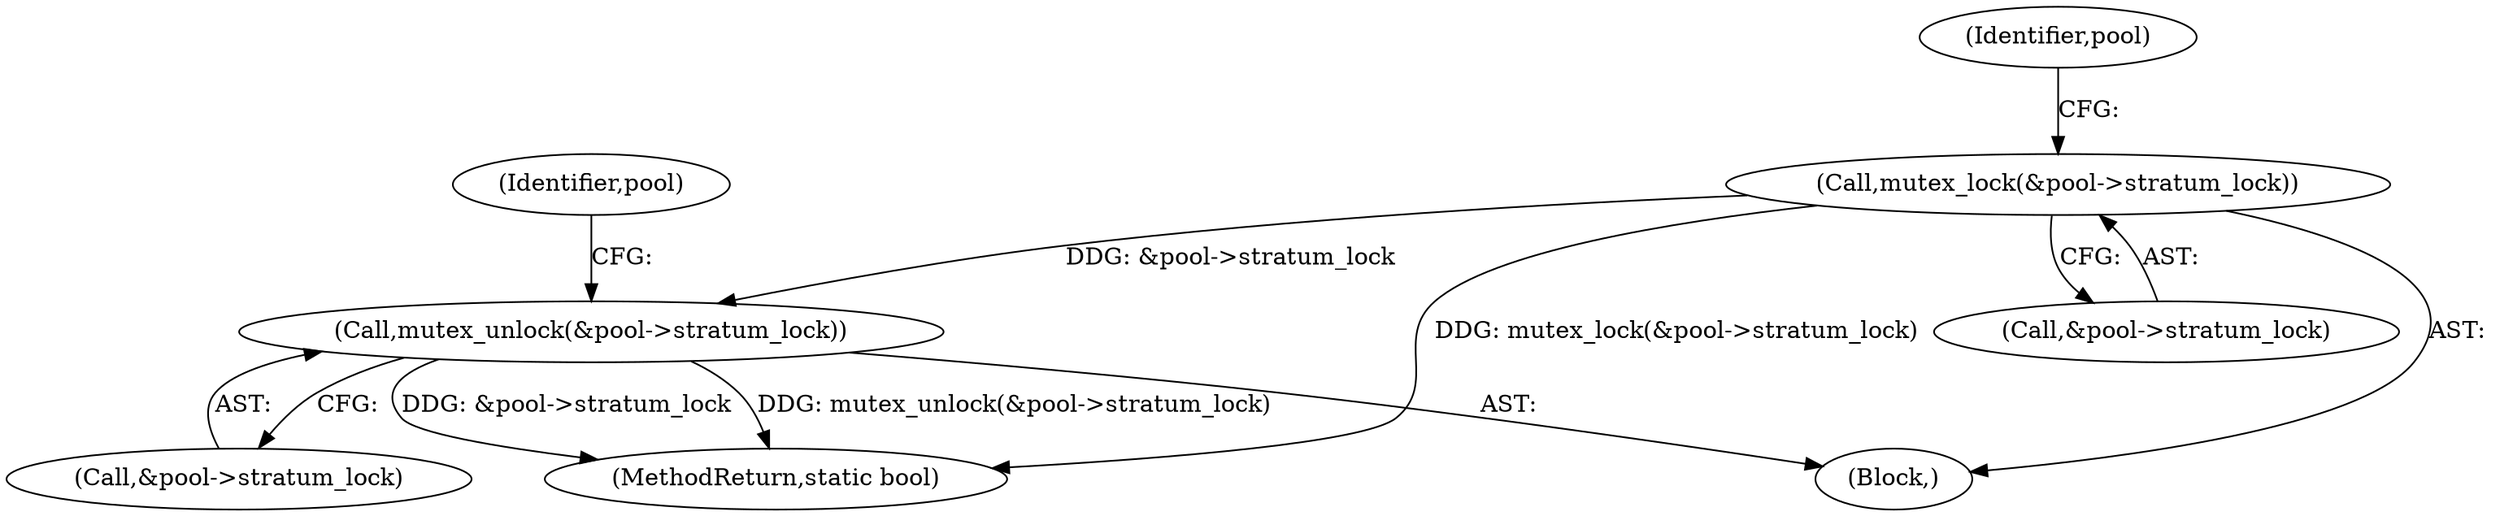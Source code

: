 digraph "0_cgminer_e1c5050734123973b99d181c45e74b2cbb00272e_2@API" {
"1000259" [label="(Call,mutex_unlock(&pool->stratum_lock))"];
"1000221" [label="(Call,mutex_lock(&pool->stratum_lock))"];
"1000227" [label="(Identifier,pool)"];
"1000221" [label="(Call,mutex_lock(&pool->stratum_lock))"];
"1000275" [label="(MethodReturn,static bool)"];
"1000103" [label="(Block,)"];
"1000260" [label="(Call,&pool->stratum_lock)"];
"1000267" [label="(Identifier,pool)"];
"1000259" [label="(Call,mutex_unlock(&pool->stratum_lock))"];
"1000222" [label="(Call,&pool->stratum_lock)"];
"1000259" -> "1000103"  [label="AST: "];
"1000259" -> "1000260"  [label="CFG: "];
"1000260" -> "1000259"  [label="AST: "];
"1000267" -> "1000259"  [label="CFG: "];
"1000259" -> "1000275"  [label="DDG: mutex_unlock(&pool->stratum_lock)"];
"1000259" -> "1000275"  [label="DDG: &pool->stratum_lock"];
"1000221" -> "1000259"  [label="DDG: &pool->stratum_lock"];
"1000221" -> "1000103"  [label="AST: "];
"1000221" -> "1000222"  [label="CFG: "];
"1000222" -> "1000221"  [label="AST: "];
"1000227" -> "1000221"  [label="CFG: "];
"1000221" -> "1000275"  [label="DDG: mutex_lock(&pool->stratum_lock)"];
}
